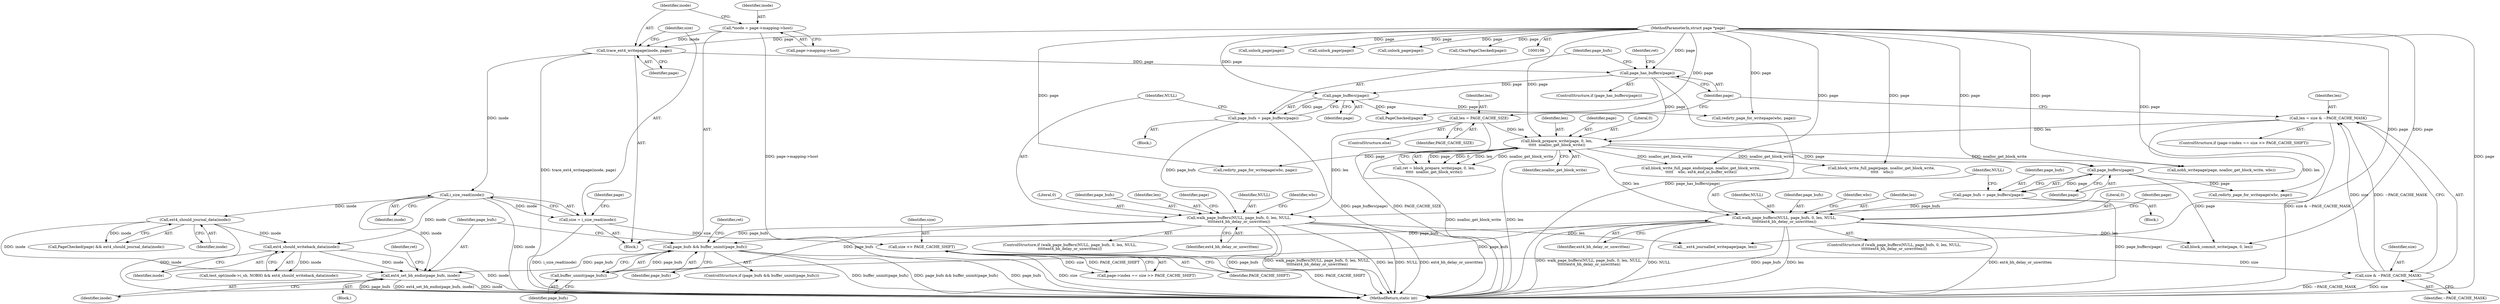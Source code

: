 digraph "0_linux_744692dc059845b2a3022119871846e74d4f6e11_12@pointer" {
"1000257" [label="(Call,ext4_set_bh_endio(page_bufs, inode))"];
"1000252" [label="(Call,page_bufs && buffer_uninit(page_bufs))"];
"1000254" [label="(Call,buffer_uninit(page_bufs))"];
"1000161" [label="(Call,walk_page_buffers(NULL, page_bufs, 0, len, NULL,\n\t\t\t\t\text4_bh_delay_or_unwritten))"];
"1000156" [label="(Call,page_bufs = page_buffers(page))"];
"1000158" [label="(Call,page_buffers(page))"];
"1000153" [label="(Call,page_has_buffers(page))"];
"1000128" [label="(Call,trace_ext4_writepage(inode, page))"];
"1000121" [label="(Call,*inode = page->mapping->host)"];
"1000107" [label="(MethodParameterIn,struct page *page)"];
"1000143" [label="(Call,len = size & ~PAGE_CACHE_MASK)"];
"1000145" [label="(Call,size & ~PAGE_CACHE_MASK)"];
"1000140" [label="(Call,size >> PAGE_CACHE_SHIFT)"];
"1000131" [label="(Call,size = i_size_read(inode))"];
"1000133" [label="(Call,i_size_read(inode))"];
"1000149" [label="(Call,len = PAGE_CACHE_SIZE)"];
"1000194" [label="(Call,walk_page_buffers(NULL, page_bufs, 0, len, NULL,\n\t\t\t\t\t\text4_bh_delay_or_unwritten))"];
"1000189" [label="(Call,page_bufs = page_buffers(page))"];
"1000191" [label="(Call,page_buffers(page))"];
"1000180" [label="(Call,block_prepare_write(page, 0, len,\n\t\t\t\t\t  noalloc_get_block_write))"];
"1000226" [label="(Call,ext4_should_journal_data(inode))"];
"1000242" [label="(Call,ext4_should_writeback_data(inode))"];
"1000232" [label="(Call,__ext4_journalled_writepage(page, len))"];
"1000181" [label="(Identifier,page)"];
"1000135" [label="(ControlStructure,if (page->index == size >> PAGE_CACHE_SHIFT))"];
"1000149" [label="(Call,len = PAGE_CACHE_SIZE)"];
"1000182" [label="(Literal,0)"];
"1000262" [label="(Call,block_write_full_page_endio(page, noalloc_get_block_write,\n\t\t\t\t\t    wbc, ext4_end_io_buffer_write))"];
"1000157" [label="(Identifier,page_bufs)"];
"1000259" [label="(Identifier,inode)"];
"1000131" [label="(Call,size = i_size_read(inode))"];
"1000211" [label="(Call,redirty_page_for_writepage(wbc, page))"];
"1000253" [label="(Identifier,page_bufs)"];
"1000219" [label="(Identifier,page)"];
"1000158" [label="(Call,page_buffers(page))"];
"1000199" [label="(Identifier,NULL)"];
"1000132" [label="(Identifier,size)"];
"1000159" [label="(Identifier,page)"];
"1000183" [label="(Identifier,len)"];
"1000184" [label="(Identifier,noalloc_get_block_write)"];
"1000144" [label="(Identifier,len)"];
"1000161" [label="(Call,walk_page_buffers(NULL, page_bufs, 0, len, NULL,\n\t\t\t\t\text4_bh_delay_or_unwritten))"];
"1000146" [label="(Identifier,size)"];
"1000178" [label="(Call,ret = block_prepare_write(page, 0, len,\n\t\t\t\t\t  noalloc_get_block_write))"];
"1000226" [label="(Call,ext4_should_journal_data(inode))"];
"1000243" [label="(Identifier,inode)"];
"1000196" [label="(Identifier,page_bufs)"];
"1000203" [label="(Identifier,wbc)"];
"1000255" [label="(Identifier,page_bufs)"];
"1000269" [label="(Identifier,ret)"];
"1000225" [label="(Identifier,page)"];
"1000190" [label="(Identifier,page_bufs)"];
"1000258" [label="(Identifier,page_bufs)"];
"1000251" [label="(ControlStructure,if (page_bufs && buffer_uninit(page_bufs)))"];
"1000160" [label="(ControlStructure,if (walk_page_buffers(NULL, page_bufs, 0, len, NULL,\n\t\t\t\t\text4_bh_delay_or_unwritten)))"];
"1000166" [label="(Identifier,NULL)"];
"1000129" [label="(Identifier,inode)"];
"1000153" [label="(Call,page_has_buffers(page))"];
"1000167" [label="(Identifier,ext4_bh_delay_or_unwritten)"];
"1000223" [label="(Call,PageChecked(page) && ext4_should_journal_data(inode))"];
"1000130" [label="(Identifier,page)"];
"1000170" [label="(Identifier,wbc)"];
"1000242" [label="(Call,ext4_should_writeback_data(inode))"];
"1000107" [label="(MethodParameterIn,struct page *page)"];
"1000188" [label="(Block,)"];
"1000180" [label="(Call,block_prepare_write(page, 0, len,\n\t\t\t\t\t  noalloc_get_block_write))"];
"1000236" [label="(Call,test_opt(inode->i_sb, NOBH) && ext4_should_writeback_data(inode))"];
"1000133" [label="(Call,i_size_read(inode))"];
"1000252" [label="(Call,page_bufs && buffer_uninit(page_bufs))"];
"1000218" [label="(Call,block_commit_write(page, 0, len))"];
"1000109" [label="(Block,)"];
"1000154" [label="(Identifier,page)"];
"1000193" [label="(ControlStructure,if (walk_page_buffers(NULL, page_bufs, 0, len, NULL,\n\t\t\t\t\t\text4_bh_delay_or_unwritten)))"];
"1000136" [label="(Call,page->index == size >> PAGE_CACHE_SHIFT)"];
"1000155" [label="(Block,)"];
"1000145" [label="(Call,size & ~PAGE_CACHE_MASK)"];
"1000123" [label="(Call,page->mapping->host)"];
"1000200" [label="(Identifier,ext4_bh_delay_or_unwritten)"];
"1000162" [label="(Identifier,NULL)"];
"1000261" [label="(Identifier,ret)"];
"1000276" [label="(MethodReturn,static int)"];
"1000152" [label="(ControlStructure,if (page_has_buffers(page)))"];
"1000164" [label="(Literal,0)"];
"1000147" [label="(Identifier,~PAGE_CACHE_MASK)"];
"1000195" [label="(Identifier,NULL)"];
"1000205" [label="(Call,unlock_page(page))"];
"1000140" [label="(Call,size >> PAGE_CACHE_SHIFT)"];
"1000192" [label="(Identifier,page)"];
"1000179" [label="(Identifier,ret)"];
"1000169" [label="(Call,redirty_page_for_writepage(wbc, page))"];
"1000134" [label="(Identifier,inode)"];
"1000194" [label="(Call,walk_page_buffers(NULL, page_bufs, 0, len, NULL,\n\t\t\t\t\t\text4_bh_delay_or_unwritten))"];
"1000128" [label="(Call,trace_ext4_writepage(inode, page))"];
"1000227" [label="(Identifier,inode)"];
"1000224" [label="(Call,PageChecked(page))"];
"1000138" [label="(Identifier,page)"];
"1000256" [label="(Block,)"];
"1000156" [label="(Call,page_bufs = page_buffers(page))"];
"1000121" [label="(Call,*inode = page->mapping->host)"];
"1000270" [label="(Call,block_write_full_page(page, noalloc_get_block_write,\n \t\t\t\t\t    wbc))"];
"1000202" [label="(Call,redirty_page_for_writepage(wbc, page))"];
"1000172" [label="(Call,unlock_page(page))"];
"1000246" [label="(Call,nobh_writepage(page, noalloc_get_block_write, wbc))"];
"1000198" [label="(Identifier,len)"];
"1000122" [label="(Identifier,inode)"];
"1000141" [label="(Identifier,size)"];
"1000163" [label="(Identifier,page_bufs)"];
"1000257" [label="(Call,ext4_set_bh_endio(page_bufs, inode))"];
"1000148" [label="(ControlStructure,else)"];
"1000197" [label="(Literal,0)"];
"1000214" [label="(Call,unlock_page(page))"];
"1000151" [label="(Identifier,PAGE_CACHE_SIZE)"];
"1000189" [label="(Call,page_bufs = page_buffers(page))"];
"1000142" [label="(Identifier,PAGE_CACHE_SHIFT)"];
"1000143" [label="(Call,len = size & ~PAGE_CACHE_MASK)"];
"1000229" [label="(Call,ClearPageChecked(page))"];
"1000165" [label="(Identifier,len)"];
"1000150" [label="(Identifier,len)"];
"1000254" [label="(Call,buffer_uninit(page_bufs))"];
"1000191" [label="(Call,page_buffers(page))"];
"1000257" -> "1000256"  [label="AST: "];
"1000257" -> "1000259"  [label="CFG: "];
"1000258" -> "1000257"  [label="AST: "];
"1000259" -> "1000257"  [label="AST: "];
"1000261" -> "1000257"  [label="CFG: "];
"1000257" -> "1000276"  [label="DDG: inode"];
"1000257" -> "1000276"  [label="DDG: page_bufs"];
"1000257" -> "1000276"  [label="DDG: ext4_set_bh_endio(page_bufs, inode)"];
"1000252" -> "1000257"  [label="DDG: page_bufs"];
"1000226" -> "1000257"  [label="DDG: inode"];
"1000133" -> "1000257"  [label="DDG: inode"];
"1000242" -> "1000257"  [label="DDG: inode"];
"1000252" -> "1000251"  [label="AST: "];
"1000252" -> "1000253"  [label="CFG: "];
"1000252" -> "1000254"  [label="CFG: "];
"1000253" -> "1000252"  [label="AST: "];
"1000254" -> "1000252"  [label="AST: "];
"1000258" -> "1000252"  [label="CFG: "];
"1000269" -> "1000252"  [label="CFG: "];
"1000252" -> "1000276"  [label="DDG: page_bufs"];
"1000252" -> "1000276"  [label="DDG: buffer_uninit(page_bufs)"];
"1000252" -> "1000276"  [label="DDG: page_bufs && buffer_uninit(page_bufs)"];
"1000254" -> "1000252"  [label="DDG: page_bufs"];
"1000161" -> "1000252"  [label="DDG: page_bufs"];
"1000194" -> "1000252"  [label="DDG: page_bufs"];
"1000254" -> "1000255"  [label="CFG: "];
"1000255" -> "1000254"  [label="AST: "];
"1000161" -> "1000254"  [label="DDG: page_bufs"];
"1000194" -> "1000254"  [label="DDG: page_bufs"];
"1000161" -> "1000160"  [label="AST: "];
"1000161" -> "1000167"  [label="CFG: "];
"1000162" -> "1000161"  [label="AST: "];
"1000163" -> "1000161"  [label="AST: "];
"1000164" -> "1000161"  [label="AST: "];
"1000165" -> "1000161"  [label="AST: "];
"1000166" -> "1000161"  [label="AST: "];
"1000167" -> "1000161"  [label="AST: "];
"1000170" -> "1000161"  [label="CFG: "];
"1000225" -> "1000161"  [label="CFG: "];
"1000161" -> "1000276"  [label="DDG: NULL"];
"1000161" -> "1000276"  [label="DDG: ext4_bh_delay_or_unwritten"];
"1000161" -> "1000276"  [label="DDG: page_bufs"];
"1000161" -> "1000276"  [label="DDG: walk_page_buffers(NULL, page_bufs, 0, len, NULL,\n\t\t\t\t\text4_bh_delay_or_unwritten)"];
"1000161" -> "1000276"  [label="DDG: len"];
"1000156" -> "1000161"  [label="DDG: page_bufs"];
"1000143" -> "1000161"  [label="DDG: len"];
"1000149" -> "1000161"  [label="DDG: len"];
"1000161" -> "1000232"  [label="DDG: len"];
"1000156" -> "1000155"  [label="AST: "];
"1000156" -> "1000158"  [label="CFG: "];
"1000157" -> "1000156"  [label="AST: "];
"1000158" -> "1000156"  [label="AST: "];
"1000162" -> "1000156"  [label="CFG: "];
"1000156" -> "1000276"  [label="DDG: page_buffers(page)"];
"1000158" -> "1000156"  [label="DDG: page"];
"1000158" -> "1000159"  [label="CFG: "];
"1000159" -> "1000158"  [label="AST: "];
"1000153" -> "1000158"  [label="DDG: page"];
"1000107" -> "1000158"  [label="DDG: page"];
"1000158" -> "1000169"  [label="DDG: page"];
"1000158" -> "1000224"  [label="DDG: page"];
"1000153" -> "1000152"  [label="AST: "];
"1000153" -> "1000154"  [label="CFG: "];
"1000154" -> "1000153"  [label="AST: "];
"1000157" -> "1000153"  [label="CFG: "];
"1000179" -> "1000153"  [label="CFG: "];
"1000153" -> "1000276"  [label="DDG: page_has_buffers(page)"];
"1000128" -> "1000153"  [label="DDG: page"];
"1000107" -> "1000153"  [label="DDG: page"];
"1000153" -> "1000180"  [label="DDG: page"];
"1000128" -> "1000109"  [label="AST: "];
"1000128" -> "1000130"  [label="CFG: "];
"1000129" -> "1000128"  [label="AST: "];
"1000130" -> "1000128"  [label="AST: "];
"1000132" -> "1000128"  [label="CFG: "];
"1000128" -> "1000276"  [label="DDG: trace_ext4_writepage(inode, page)"];
"1000121" -> "1000128"  [label="DDG: inode"];
"1000107" -> "1000128"  [label="DDG: page"];
"1000128" -> "1000133"  [label="DDG: inode"];
"1000121" -> "1000109"  [label="AST: "];
"1000121" -> "1000123"  [label="CFG: "];
"1000122" -> "1000121"  [label="AST: "];
"1000123" -> "1000121"  [label="AST: "];
"1000129" -> "1000121"  [label="CFG: "];
"1000121" -> "1000276"  [label="DDG: page->mapping->host"];
"1000107" -> "1000106"  [label="AST: "];
"1000107" -> "1000276"  [label="DDG: page"];
"1000107" -> "1000169"  [label="DDG: page"];
"1000107" -> "1000172"  [label="DDG: page"];
"1000107" -> "1000180"  [label="DDG: page"];
"1000107" -> "1000191"  [label="DDG: page"];
"1000107" -> "1000202"  [label="DDG: page"];
"1000107" -> "1000205"  [label="DDG: page"];
"1000107" -> "1000211"  [label="DDG: page"];
"1000107" -> "1000214"  [label="DDG: page"];
"1000107" -> "1000218"  [label="DDG: page"];
"1000107" -> "1000224"  [label="DDG: page"];
"1000107" -> "1000229"  [label="DDG: page"];
"1000107" -> "1000232"  [label="DDG: page"];
"1000107" -> "1000246"  [label="DDG: page"];
"1000107" -> "1000262"  [label="DDG: page"];
"1000107" -> "1000270"  [label="DDG: page"];
"1000143" -> "1000135"  [label="AST: "];
"1000143" -> "1000145"  [label="CFG: "];
"1000144" -> "1000143"  [label="AST: "];
"1000145" -> "1000143"  [label="AST: "];
"1000154" -> "1000143"  [label="CFG: "];
"1000143" -> "1000276"  [label="DDG: size & ~PAGE_CACHE_MASK"];
"1000145" -> "1000143"  [label="DDG: size"];
"1000145" -> "1000143"  [label="DDG: ~PAGE_CACHE_MASK"];
"1000143" -> "1000180"  [label="DDG: len"];
"1000145" -> "1000147"  [label="CFG: "];
"1000146" -> "1000145"  [label="AST: "];
"1000147" -> "1000145"  [label="AST: "];
"1000145" -> "1000276"  [label="DDG: size"];
"1000145" -> "1000276"  [label="DDG: ~PAGE_CACHE_MASK"];
"1000140" -> "1000145"  [label="DDG: size"];
"1000140" -> "1000136"  [label="AST: "];
"1000140" -> "1000142"  [label="CFG: "];
"1000141" -> "1000140"  [label="AST: "];
"1000142" -> "1000140"  [label="AST: "];
"1000136" -> "1000140"  [label="CFG: "];
"1000140" -> "1000276"  [label="DDG: PAGE_CACHE_SHIFT"];
"1000140" -> "1000276"  [label="DDG: size"];
"1000140" -> "1000136"  [label="DDG: size"];
"1000140" -> "1000136"  [label="DDG: PAGE_CACHE_SHIFT"];
"1000131" -> "1000140"  [label="DDG: size"];
"1000131" -> "1000109"  [label="AST: "];
"1000131" -> "1000133"  [label="CFG: "];
"1000132" -> "1000131"  [label="AST: "];
"1000133" -> "1000131"  [label="AST: "];
"1000138" -> "1000131"  [label="CFG: "];
"1000131" -> "1000276"  [label="DDG: i_size_read(inode)"];
"1000133" -> "1000131"  [label="DDG: inode"];
"1000133" -> "1000134"  [label="CFG: "];
"1000134" -> "1000133"  [label="AST: "];
"1000133" -> "1000276"  [label="DDG: inode"];
"1000133" -> "1000226"  [label="DDG: inode"];
"1000133" -> "1000242"  [label="DDG: inode"];
"1000149" -> "1000148"  [label="AST: "];
"1000149" -> "1000151"  [label="CFG: "];
"1000150" -> "1000149"  [label="AST: "];
"1000151" -> "1000149"  [label="AST: "];
"1000154" -> "1000149"  [label="CFG: "];
"1000149" -> "1000276"  [label="DDG: PAGE_CACHE_SIZE"];
"1000149" -> "1000180"  [label="DDG: len"];
"1000194" -> "1000193"  [label="AST: "];
"1000194" -> "1000200"  [label="CFG: "];
"1000195" -> "1000194"  [label="AST: "];
"1000196" -> "1000194"  [label="AST: "];
"1000197" -> "1000194"  [label="AST: "];
"1000198" -> "1000194"  [label="AST: "];
"1000199" -> "1000194"  [label="AST: "];
"1000200" -> "1000194"  [label="AST: "];
"1000203" -> "1000194"  [label="CFG: "];
"1000219" -> "1000194"  [label="CFG: "];
"1000194" -> "1000276"  [label="DDG: ext4_bh_delay_or_unwritten"];
"1000194" -> "1000276"  [label="DDG: walk_page_buffers(NULL, page_bufs, 0, len, NULL,\n\t\t\t\t\t\text4_bh_delay_or_unwritten)"];
"1000194" -> "1000276"  [label="DDG: NULL"];
"1000194" -> "1000276"  [label="DDG: page_bufs"];
"1000194" -> "1000276"  [label="DDG: len"];
"1000189" -> "1000194"  [label="DDG: page_bufs"];
"1000180" -> "1000194"  [label="DDG: len"];
"1000194" -> "1000218"  [label="DDG: len"];
"1000189" -> "1000188"  [label="AST: "];
"1000189" -> "1000191"  [label="CFG: "];
"1000190" -> "1000189"  [label="AST: "];
"1000191" -> "1000189"  [label="AST: "];
"1000195" -> "1000189"  [label="CFG: "];
"1000189" -> "1000276"  [label="DDG: page_buffers(page)"];
"1000191" -> "1000189"  [label="DDG: page"];
"1000191" -> "1000192"  [label="CFG: "];
"1000192" -> "1000191"  [label="AST: "];
"1000180" -> "1000191"  [label="DDG: page"];
"1000191" -> "1000202"  [label="DDG: page"];
"1000191" -> "1000218"  [label="DDG: page"];
"1000180" -> "1000178"  [label="AST: "];
"1000180" -> "1000184"  [label="CFG: "];
"1000181" -> "1000180"  [label="AST: "];
"1000182" -> "1000180"  [label="AST: "];
"1000183" -> "1000180"  [label="AST: "];
"1000184" -> "1000180"  [label="AST: "];
"1000178" -> "1000180"  [label="CFG: "];
"1000180" -> "1000276"  [label="DDG: noalloc_get_block_write"];
"1000180" -> "1000276"  [label="DDG: len"];
"1000180" -> "1000178"  [label="DDG: page"];
"1000180" -> "1000178"  [label="DDG: 0"];
"1000180" -> "1000178"  [label="DDG: len"];
"1000180" -> "1000178"  [label="DDG: noalloc_get_block_write"];
"1000180" -> "1000211"  [label="DDG: page"];
"1000180" -> "1000246"  [label="DDG: noalloc_get_block_write"];
"1000180" -> "1000262"  [label="DDG: noalloc_get_block_write"];
"1000180" -> "1000270"  [label="DDG: noalloc_get_block_write"];
"1000226" -> "1000223"  [label="AST: "];
"1000226" -> "1000227"  [label="CFG: "];
"1000227" -> "1000226"  [label="AST: "];
"1000223" -> "1000226"  [label="CFG: "];
"1000226" -> "1000276"  [label="DDG: inode"];
"1000226" -> "1000223"  [label="DDG: inode"];
"1000226" -> "1000242"  [label="DDG: inode"];
"1000242" -> "1000236"  [label="AST: "];
"1000242" -> "1000243"  [label="CFG: "];
"1000243" -> "1000242"  [label="AST: "];
"1000236" -> "1000242"  [label="CFG: "];
"1000242" -> "1000276"  [label="DDG: inode"];
"1000242" -> "1000236"  [label="DDG: inode"];
}
